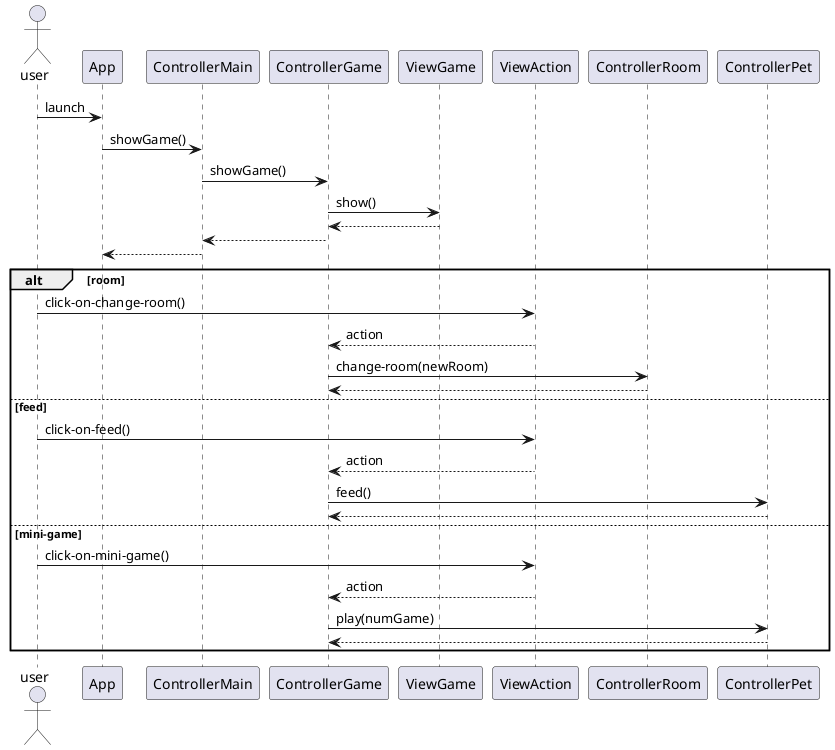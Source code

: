 @startuml

    actor user as Player

    Player -> App : launch
    
    App -> ControllerMain : showGame()
	    ControllerMain -> ControllerGame : showGame()
		    ControllerGame -> ViewGame : show()
		    ViewGame --> ControllerGame
	    ControllerGame --> ControllerMain
    ControllerMain --> App
	
	alt room
		Player -> ViewAction : click-on-change-room()
		ViewAction --> ControllerGame : action
		ControllerGame -> ControllerRoom : change-room(newRoom)
		ControllerRoom --> ControllerGame
		
	else feed
		Player -> ViewAction : click-on-feed()
		ViewAction --> ControllerGame : action
		ControllerGame -> ControllerPet : feed()
		ControllerPet --> ControllerGame
		
	else mini-game
		Player -> ViewAction : click-on-mini-game()
		ViewAction --> ControllerGame : action
		ControllerGame -> ControllerPet : play(numGame)
		ControllerPet --> ControllerGame
		
	end
	
@enduml
